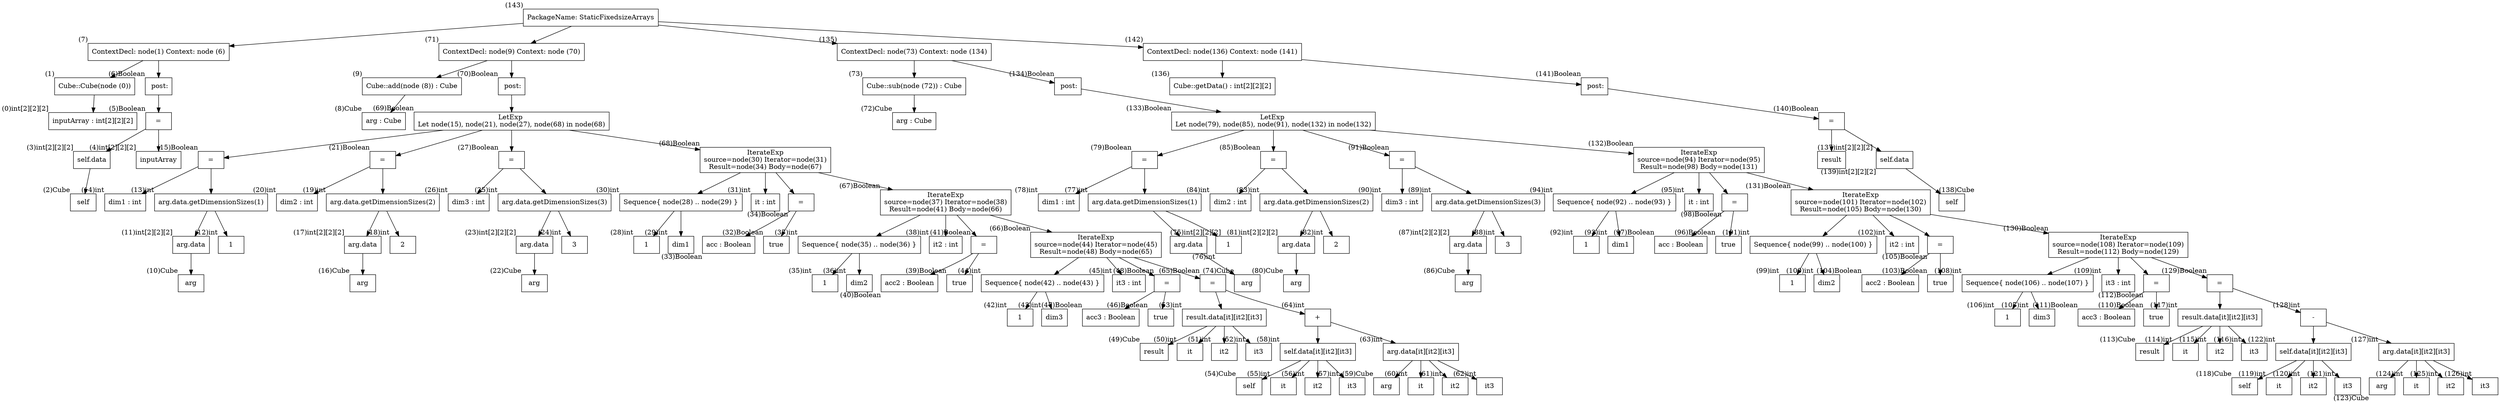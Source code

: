 digraph AST {
  node [shape=box];
  n143 [label="PackageName: StaticFixedsizeArrays", xlabel="(143)"];
  n143 -> n7;
  n143 -> n71;
  n143 -> n135;
  n143 -> n142;
  n7 [label="ContextDecl: node(1) Context: node (6)", xlabel="(7)"];
  n7 -> n1;
  n7 -> n6;
  n71 [label="ContextDecl: node(9) Context: node (70)", xlabel="(71)"];
  n71 -> n9;
  n71 -> n70;
  n135 [label="ContextDecl: node(73) Context: node (134)", xlabel="(135)"];
  n135 -> n73;
  n135 -> n134;
  n142 [label="ContextDecl: node(136) Context: node (141)", xlabel="(142)"];
  n142 -> n136;
  n142 -> n141;
  n1 [label="Cube::Cube(node (0))", xlabel="(1)"];
  n1 -> n0;
  n6 [label=" post:", xlabel="(6)Boolean"];
  n6 -> n5;
  n9 [label="Cube::add(node (8)) : Cube", xlabel="(9)"];
  n9 -> n8;
  n70 [label=" post:", xlabel="(70)Boolean"];
  n70 -> n69;
  n73 [label="Cube::sub(node (72)) : Cube", xlabel="(73)"];
  n73 -> n72;
  n134 [label=" post:", xlabel="(134)Boolean"];
  n134 -> n133;
  n136 [label="Cube::getData() : int[2][2][2]", xlabel="(136)"];
  n141 [label=" post:", xlabel="(141)Boolean"];
  n141 -> n140;
  n0 [label="inputArray : int[2][2][2]", xlabel="(0)int[2][2][2]"];
  n5 [label="=", xlabel="(5)Boolean"];
  n5 -> n3;
  n5 -> n4;
  n8 [label="arg : Cube", xlabel="(8)Cube"];
  n69 [label="LetExp 
Let node(15), node(21), node(27), node(68) in node(68)", xlabel="(69)Boolean"];
  n69 -> n15;
  n69 -> n21;
  n69 -> n27;
  n69 -> n68;
  n72 [label="arg : Cube", xlabel="(72)Cube"];
  n133 [label="LetExp 
Let node(79), node(85), node(91), node(132) in node(132)", xlabel="(133)Boolean"];
  n133 -> n79;
  n133 -> n85;
  n133 -> n91;
  n133 -> n132;
  n140 [label="=", xlabel="(140)Boolean"];
  n140 -> n137;
  n140 -> n139;
  n3 [label="self.data", xlabel="(3)int[2][2][2]"];
  n3 -> n2;
  n4 [label="inputArray", xlabel="(4)int[2][2][2]"];
  n15 [label="=", xlabel="(15)Boolean"];
  n15 -> n14;
  n15 -> n13;
  n21 [label="=", xlabel="(21)Boolean"];
  n21 -> n20;
  n21 -> n19;
  n27 [label="=", xlabel="(27)Boolean"];
  n27 -> n26;
  n27 -> n25;
  n68 [label="IterateExp
source=node(30) Iterator=node(31)
Result=node(34) Body=node(67)", xlabel="(68)Boolean"];
  n68 -> n30;
  n68 -> n31;
  n68 -> n34;
  n68 -> n67;
  n79 [label="=", xlabel="(79)Boolean"];
  n79 -> n78;
  n79 -> n77;
  n85 [label="=", xlabel="(85)Boolean"];
  n85 -> n84;
  n85 -> n83;
  n91 [label="=", xlabel="(91)Boolean"];
  n91 -> n90;
  n91 -> n89;
  n132 [label="IterateExp
source=node(94) Iterator=node(95)
Result=node(98) Body=node(131)", xlabel="(132)Boolean"];
  n132 -> n94;
  n132 -> n95;
  n132 -> n98;
  n132 -> n131;
  n137 [label="result", xlabel="(137)int[2][2][2]"];
  n139 [label="self.data", xlabel="(139)int[2][2][2]"];
  n139 -> n138;
  n2 [label="self", xlabel="(2)Cube"];
  n14 [label="dim1 : int", xlabel="(14)int"];
  n13 [label="arg.data.getDimensionSizes(1)", xlabel="(13)int"];
  n13 -> n11;
  n13 -> n12;
  n20 [label="dim2 : int", xlabel="(20)int"];
  n19 [label="arg.data.getDimensionSizes(2)", xlabel="(19)int"];
  n19 -> n17;
  n19 -> n18;
  n26 [label="dim3 : int", xlabel="(26)int"];
  n25 [label="arg.data.getDimensionSizes(3)", xlabel="(25)int"];
  n25 -> n23;
  n25 -> n24;
  n30 [label="Sequence{ node(28) .. node(29) }", xlabel="(30)int"];
  n30 -> n28;
  n30 -> n29;
  n31 [label="it : int", xlabel="(31)int"];
  n34 [label="=", xlabel="(34)Boolean"];
  n34 -> n33;
  n34 -> n32;
  n67 [label="IterateExp
source=node(37) Iterator=node(38)
Result=node(41) Body=node(66)", xlabel="(67)Boolean"];
  n67 -> n37;
  n67 -> n38;
  n67 -> n41;
  n67 -> n66;
  n78 [label="dim1 : int", xlabel="(78)int"];
  n77 [label="arg.data.getDimensionSizes(1)", xlabel="(77)int"];
  n77 -> n75;
  n77 -> n76;
  n84 [label="dim2 : int", xlabel="(84)int"];
  n83 [label="arg.data.getDimensionSizes(2)", xlabel="(83)int"];
  n83 -> n81;
  n83 -> n82;
  n90 [label="dim3 : int", xlabel="(90)int"];
  n89 [label="arg.data.getDimensionSizes(3)", xlabel="(89)int"];
  n89 -> n87;
  n89 -> n88;
  n94 [label="Sequence{ node(92) .. node(93) }", xlabel="(94)int"];
  n94 -> n92;
  n94 -> n93;
  n95 [label="it : int", xlabel="(95)int"];
  n98 [label="=", xlabel="(98)Boolean"];
  n98 -> n97;
  n98 -> n96;
  n131 [label="IterateExp
source=node(101) Iterator=node(102)
Result=node(105) Body=node(130)", xlabel="(131)Boolean"];
  n131 -> n101;
  n131 -> n102;
  n131 -> n105;
  n131 -> n130;
  n138 [label="self", xlabel="(138)Cube"];
  n11 [label="arg.data", xlabel="(11)int[2][2][2]"];
  n11 -> n10;
  n12 [label="1", xlabel="(12)int"];
  n17 [label="arg.data", xlabel="(17)int[2][2][2]"];
  n17 -> n16;
  n18 [label="2", xlabel="(18)int"];
  n23 [label="arg.data", xlabel="(23)int[2][2][2]"];
  n23 -> n22;
  n24 [label="3", xlabel="(24)int"];
  n28 [label="1", xlabel="(28)int"];
  n29 [label="dim1", xlabel="(29)int"];
  n33 [label="acc : Boolean", xlabel="(33)Boolean"];
  n32 [label="true", xlabel="(32)Boolean"];
  n37 [label="Sequence{ node(35) .. node(36) }", xlabel="(37)int"];
  n37 -> n35;
  n37 -> n36;
  n38 [label="it2 : int", xlabel="(38)int"];
  n41 [label="=", xlabel="(41)Boolean"];
  n41 -> n40;
  n41 -> n39;
  n66 [label="IterateExp
source=node(44) Iterator=node(45)
Result=node(48) Body=node(65)", xlabel="(66)Boolean"];
  n66 -> n44;
  n66 -> n45;
  n66 -> n48;
  n66 -> n65;
  n75 [label="arg.data", xlabel="(75)int[2][2][2]"];
  n75 -> n74;
  n76 [label="1", xlabel="(76)int"];
  n81 [label="arg.data", xlabel="(81)int[2][2][2]"];
  n81 -> n80;
  n82 [label="2", xlabel="(82)int"];
  n87 [label="arg.data", xlabel="(87)int[2][2][2]"];
  n87 -> n86;
  n88 [label="3", xlabel="(88)int"];
  n92 [label="1", xlabel="(92)int"];
  n93 [label="dim1", xlabel="(93)int"];
  n97 [label="acc : Boolean", xlabel="(97)Boolean"];
  n96 [label="true", xlabel="(96)Boolean"];
  n101 [label="Sequence{ node(99) .. node(100) }", xlabel="(101)int"];
  n101 -> n99;
  n101 -> n100;
  n102 [label="it2 : int", xlabel="(102)int"];
  n105 [label="=", xlabel="(105)Boolean"];
  n105 -> n104;
  n105 -> n103;
  n130 [label="IterateExp
source=node(108) Iterator=node(109)
Result=node(112) Body=node(129)", xlabel="(130)Boolean"];
  n130 -> n108;
  n130 -> n109;
  n130 -> n112;
  n130 -> n129;
  n10 [label="arg", xlabel="(10)Cube"];
  n16 [label="arg", xlabel="(16)Cube"];
  n22 [label="arg", xlabel="(22)Cube"];
  n35 [label="1", xlabel="(35)int"];
  n36 [label="dim2", xlabel="(36)int"];
  n40 [label="acc2 : Boolean", xlabel="(40)Boolean"];
  n39 [label="true", xlabel="(39)Boolean"];
  n44 [label="Sequence{ node(42) .. node(43) }", xlabel="(44)int"];
  n44 -> n42;
  n44 -> n43;
  n45 [label="it3 : int", xlabel="(45)int"];
  n48 [label="=", xlabel="(48)Boolean"];
  n48 -> n47;
  n48 -> n46;
  n65 [label="=", xlabel="(65)Boolean"];
  n65 -> n53;
  n65 -> n64;
  n74 [label="arg", xlabel="(74)Cube"];
  n80 [label="arg", xlabel="(80)Cube"];
  n86 [label="arg", xlabel="(86)Cube"];
  n99 [label="1", xlabel="(99)int"];
  n100 [label="dim2", xlabel="(100)int"];
  n104 [label="acc2 : Boolean", xlabel="(104)Boolean"];
  n103 [label="true", xlabel="(103)Boolean"];
  n108 [label="Sequence{ node(106) .. node(107) }", xlabel="(108)int"];
  n108 -> n106;
  n108 -> n107;
  n109 [label="it3 : int", xlabel="(109)int"];
  n112 [label="=", xlabel="(112)Boolean"];
  n112 -> n111;
  n112 -> n110;
  n129 [label="=", xlabel="(129)Boolean"];
  n129 -> n117;
  n129 -> n128;
  n42 [label="1", xlabel="(42)int"];
  n43 [label="dim3", xlabel="(43)int"];
  n47 [label="acc3 : Boolean", xlabel="(47)Boolean"];
  n46 [label="true", xlabel="(46)Boolean"];
  n53 [label="result.data[it][it2][it3]", xlabel="(53)int"];
  n53 -> n49;
  n53 -> n50;
  n53 -> n51;
  n53 -> n52;
  n64 [label="+", xlabel="(64)int"];
  n64 -> n58;
  n64 -> n63;
  n106 [label="1", xlabel="(106)int"];
  n107 [label="dim3", xlabel="(107)int"];
  n111 [label="acc3 : Boolean", xlabel="(111)Boolean"];
  n110 [label="true", xlabel="(110)Boolean"];
  n117 [label="result.data[it][it2][it3]", xlabel="(117)int"];
  n117 -> n113;
  n117 -> n114;
  n117 -> n115;
  n117 -> n116;
  n128 [label="-", xlabel="(128)int"];
  n128 -> n122;
  n128 -> n127;
  n49 [label="result", xlabel="(49)Cube"];
  n50 [label="it", xlabel="(50)int"];
  n51 [label="it2", xlabel="(51)int"];
  n52 [label="it3", xlabel="(52)int"];
  n58 [label="self.data[it][it2][it3]", xlabel="(58)int"];
  n58 -> n54;
  n58 -> n55;
  n58 -> n56;
  n58 -> n57;
  n63 [label="arg.data[it][it2][it3]", xlabel="(63)int"];
  n63 -> n59;
  n63 -> n60;
  n63 -> n61;
  n63 -> n62;
  n113 [label="result", xlabel="(113)Cube"];
  n114 [label="it", xlabel="(114)int"];
  n115 [label="it2", xlabel="(115)int"];
  n116 [label="it3", xlabel="(116)int"];
  n122 [label="self.data[it][it2][it3]", xlabel="(122)int"];
  n122 -> n118;
  n122 -> n119;
  n122 -> n120;
  n122 -> n121;
  n127 [label="arg.data[it][it2][it3]", xlabel="(127)int"];
  n127 -> n123;
  n127 -> n124;
  n127 -> n125;
  n127 -> n126;
  n54 [label="self", xlabel="(54)Cube"];
  n55 [label="it", xlabel="(55)int"];
  n56 [label="it2", xlabel="(56)int"];
  n57 [label="it3", xlabel="(57)int"];
  n59 [label="arg", xlabel="(59)Cube"];
  n60 [label="it", xlabel="(60)int"];
  n61 [label="it2", xlabel="(61)int"];
  n62 [label="it3", xlabel="(62)int"];
  n118 [label="self", xlabel="(118)Cube"];
  n119 [label="it", xlabel="(119)int"];
  n120 [label="it2", xlabel="(120)int"];
  n121 [label="it3", xlabel="(121)int"];
  n123 [label="arg", xlabel="(123)Cube"];
  n124 [label="it", xlabel="(124)int"];
  n125 [label="it2", xlabel="(125)int"];
  n126 [label="it3", xlabel="(126)int"];
}
